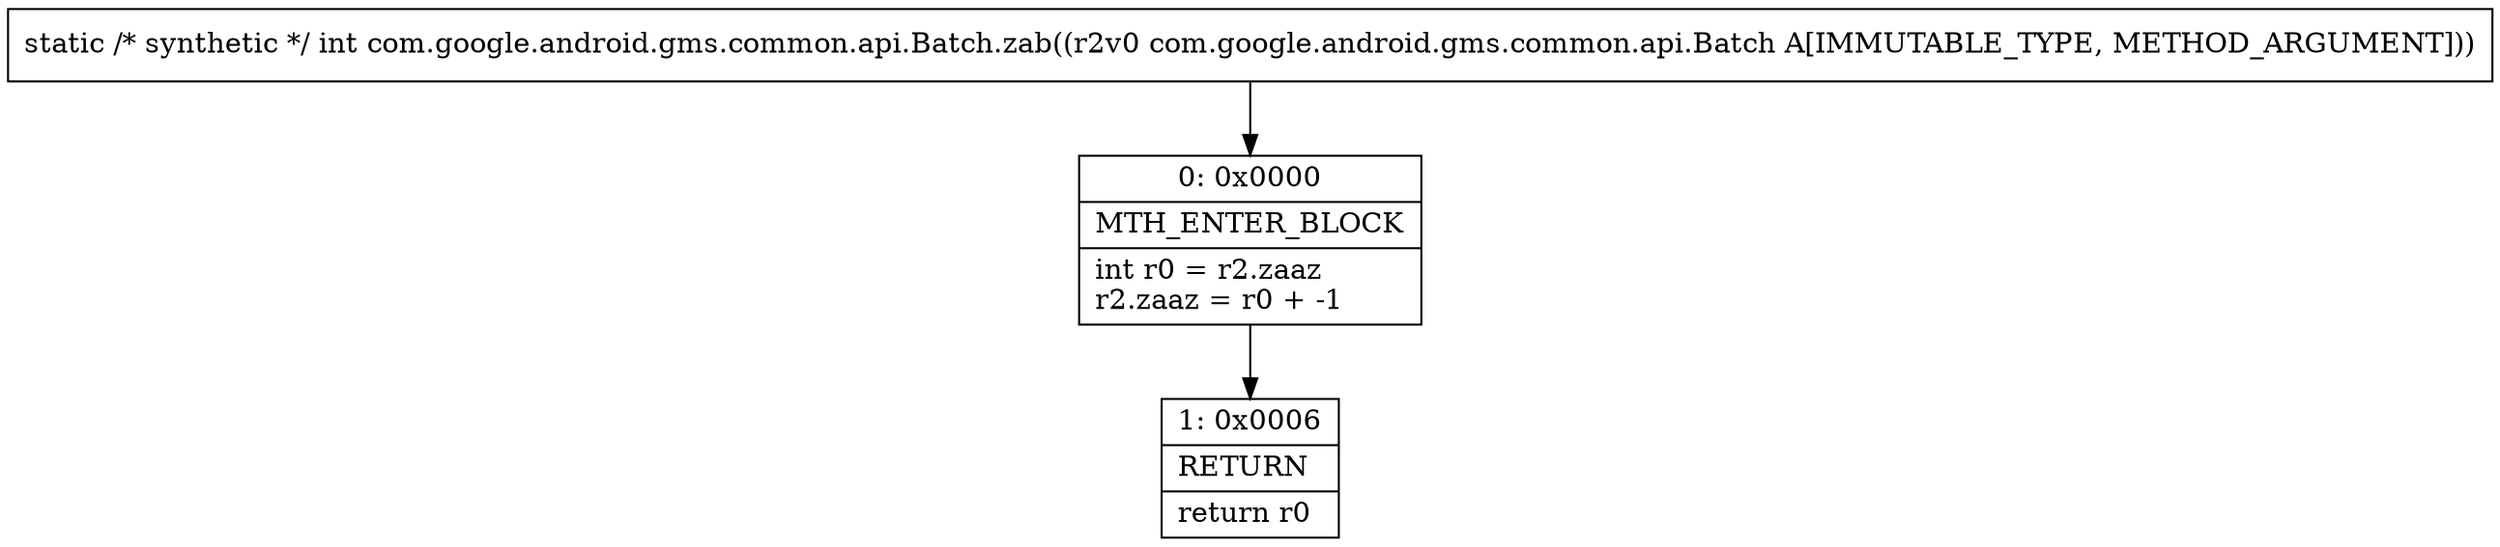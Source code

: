 digraph "CFG forcom.google.android.gms.common.api.Batch.zab(Lcom\/google\/android\/gms\/common\/api\/Batch;)I" {
Node_0 [shape=record,label="{0\:\ 0x0000|MTH_ENTER_BLOCK\l|int r0 = r2.zaaz\lr2.zaaz = r0 + \-1\l}"];
Node_1 [shape=record,label="{1\:\ 0x0006|RETURN\l|return r0\l}"];
MethodNode[shape=record,label="{static \/* synthetic *\/ int com.google.android.gms.common.api.Batch.zab((r2v0 com.google.android.gms.common.api.Batch A[IMMUTABLE_TYPE, METHOD_ARGUMENT])) }"];
MethodNode -> Node_0;
Node_0 -> Node_1;
}

